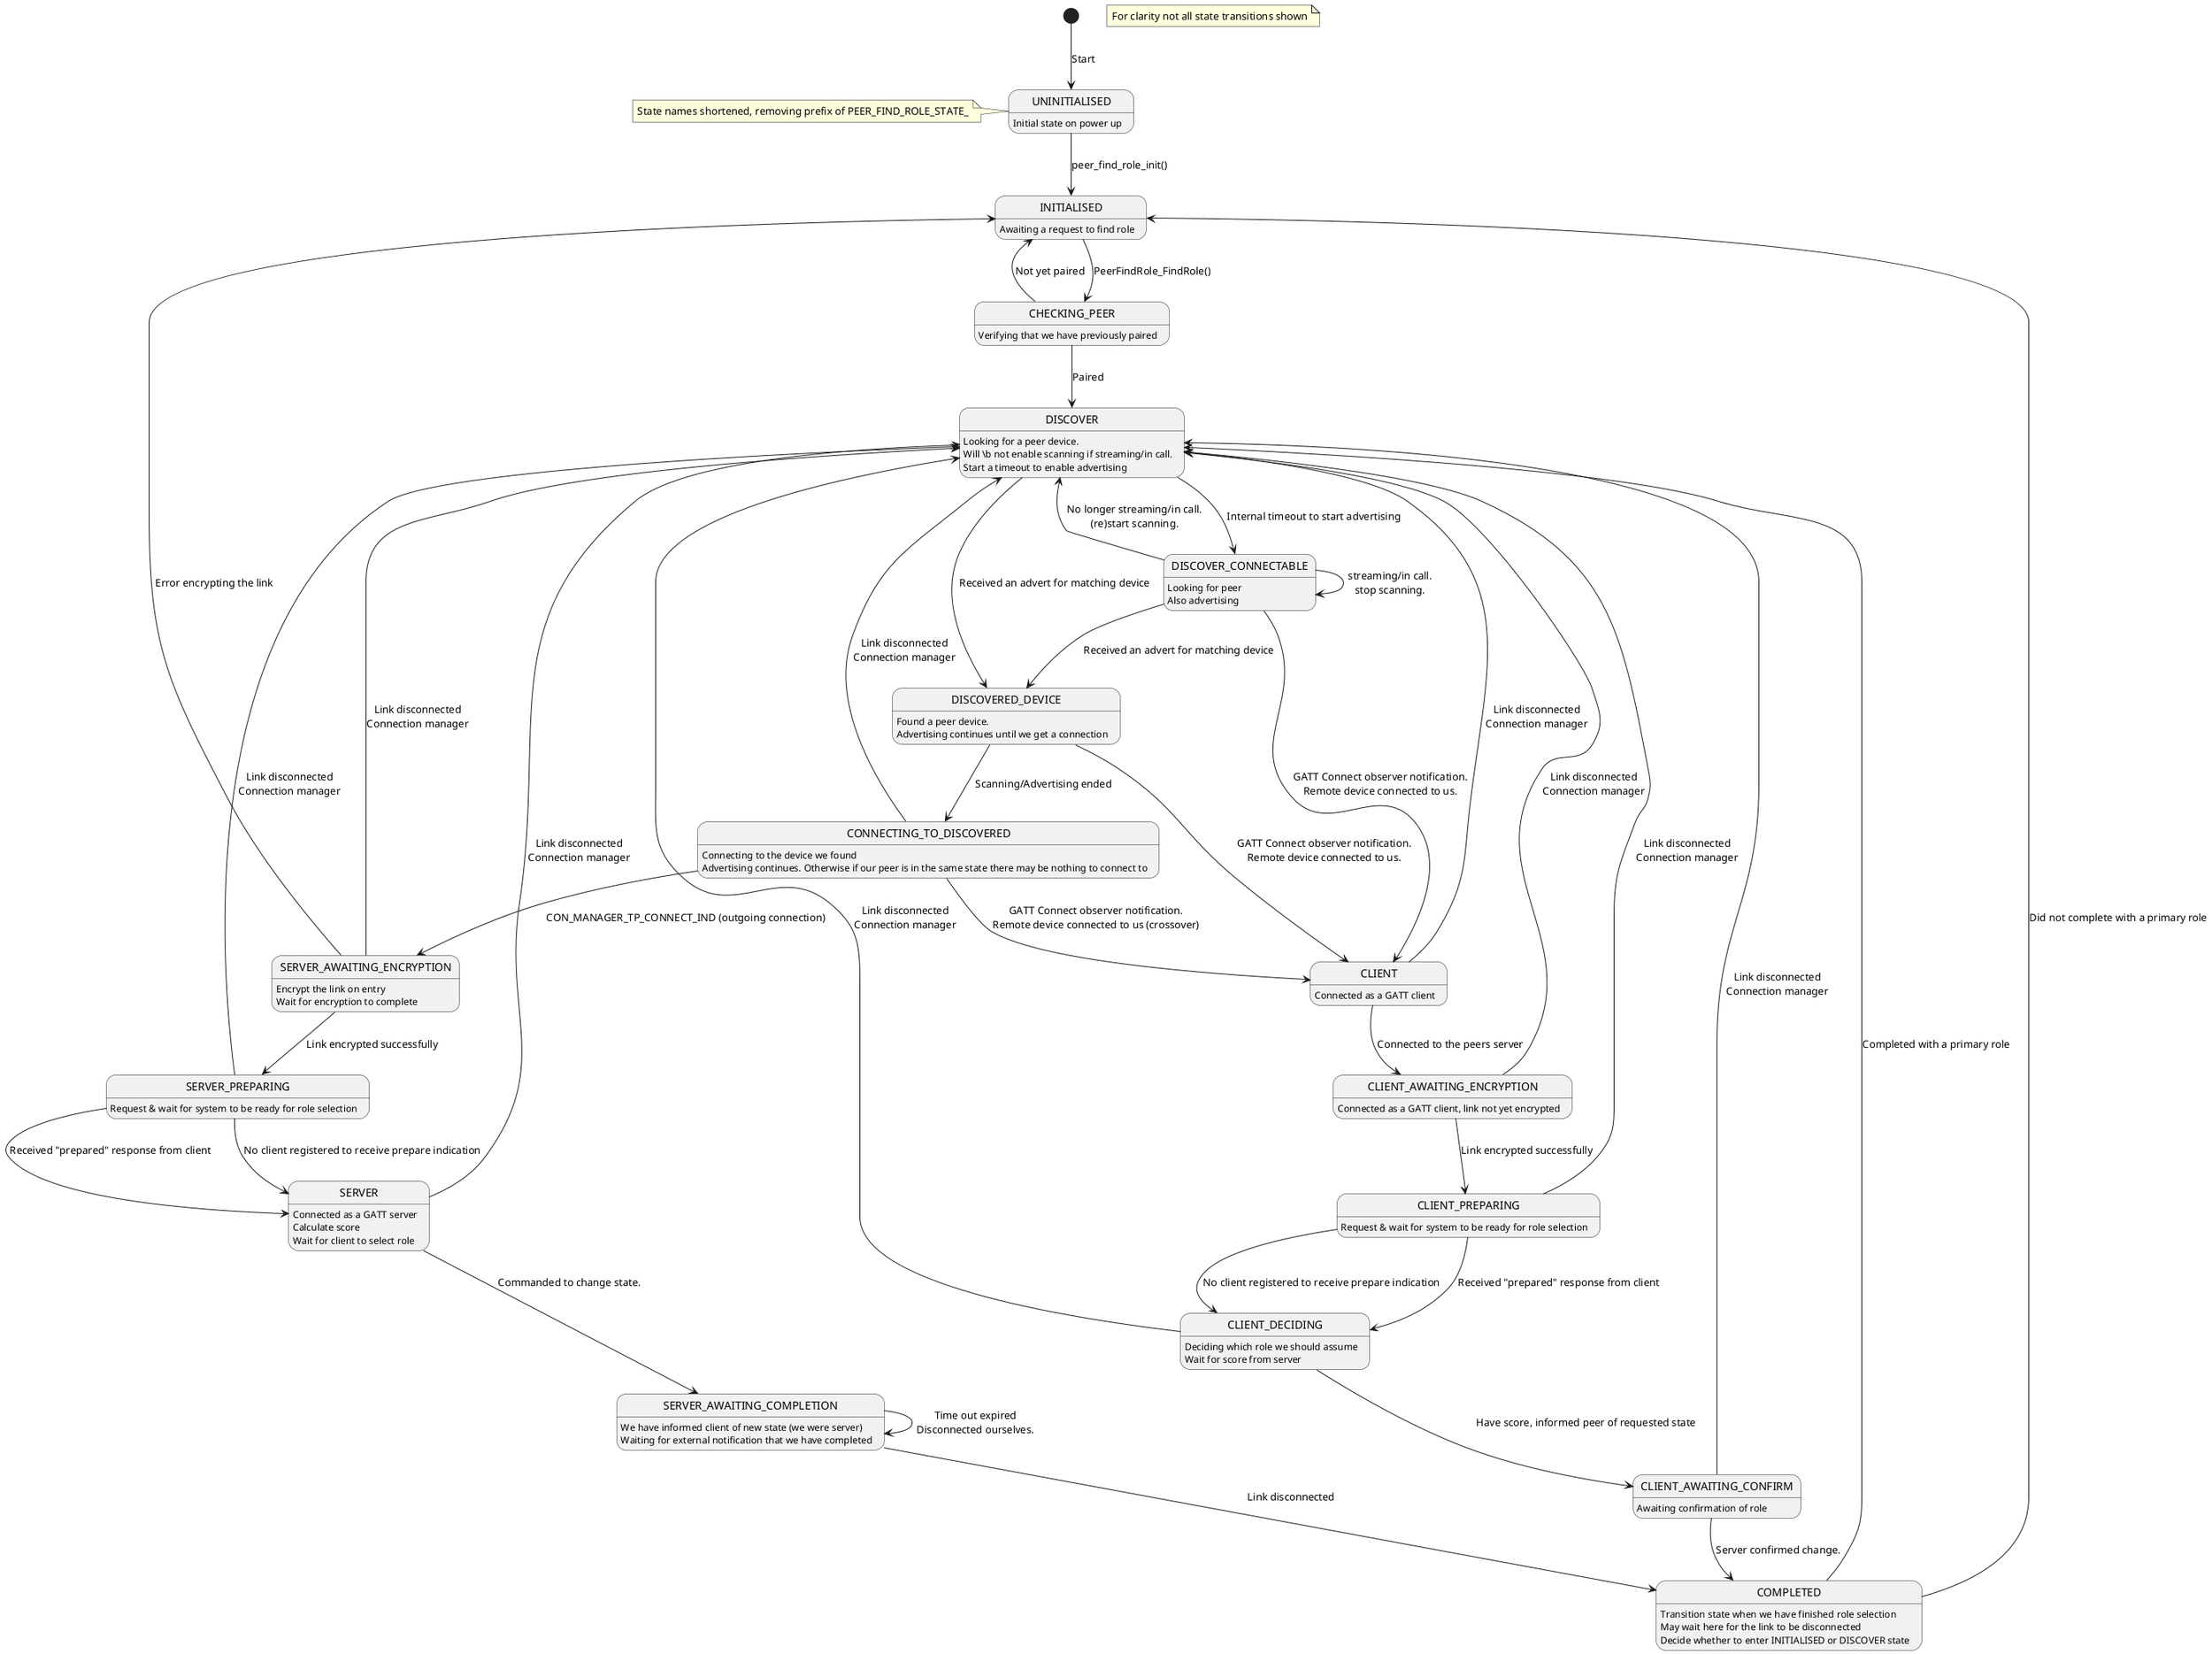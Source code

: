 @startuml


note "For clarity not all state transitions shown" as N1

[*] -down-> UNINITIALISED : Start
note left of UNINITIALISED : State names shortened, removing prefix of PEER_FIND_ROLE_STATE_

UNINITIALISED : Initial state on power up
UNINITIALISED --> INITIALISED : peer_find_role_init()

INITIALISED: Awaiting a request to find role
INITIALISED --> CHECKING_PEER : PeerFindRole_FindRole()

CHECKING_PEER: Verifying that we have previously paired
CHECKING_PEER --> INITIALISED : Not yet paired
CHECKING_PEER --> DISCOVER : Paired

DISCOVER: Looking for a peer device.\nWill \b not enable scanning if streaming/in call.
DISCOVER: Start a timeout to enable advertising
DISCOVER --> DISCOVER_CONNECTABLE : Internal timeout to start advertising
DISCOVER --> DISCOVERED_DEVICE : Received an advert for matching device

DISCOVER_CONNECTABLE : Looking for peer
DISCOVER_CONNECTABLE : Also advertising
DISCOVER_CONNECTABLE --> DISCOVERED_DEVICE : Received an advert for matching device
DISCOVER_CONNECTABLE --> CLIENT : GATT Connect observer notification.\nRemote device connected to us.
DISCOVER_CONNECTABLE --> DISCOVER : No longer streaming/in call.\n(re)start scanning.
DISCOVER_CONNECTABLE --> DISCOVER_CONNECTABLE : streaming/in call.\nstop scanning.

DISCOVERED_DEVICE: Found a peer device. 
DISCOVERED_DEVICE: Advertising continues until we get a connection
DISCOVERED_DEVICE --> CONNECTING_TO_DISCOVERED : Scanning/Advertising ended
DISCOVERED_DEVICE --> CLIENT : GATT Connect observer notification.\nRemote device connected to us.

CONNECTING_TO_DISCOVERED: Connecting to the device we found
CONNECTING_TO_DISCOVERED: Advertising continues. Otherwise if our peer is in the same state there may be nothing to connect to
CONNECTING_TO_DISCOVERED --> SERVER_AWAITING_ENCRYPTION : CON_MANAGER_TP_CONNECT_IND (outgoing connection)
CONNECTING_TO_DISCOVERED --> CLIENT : GATT Connect observer notification.\nRemote device connected to us (crossover)
CONNECTING_TO_DISCOVERED --> DISCOVER : Link disconnected\nConnection manager

CLIENT: Connected as a GATT client
CLIENT --> CLIENT_AWAITING_ENCRYPTION : Connected to the peers server
CLIENT --> DISCOVER : Link disconnected\nConnection manager

SERVER_AWAITING_ENCRYPTION : Encrypt the link on entry
SERVER_AWAITING_ENCRYPTION : Wait for encryption to complete
SERVER_AWAITING_ENCRYPTION --> SERVER_PREPARING : Link encrypted successfully
SERVER_AWAITING_ENCRYPTION --> DISCOVER : Link disconnected\nConnection manager
SERVER_AWAITING_ENCRYPTION --> INITIALISED : Error encrypting the link

SERVER_PREPARING : Request & wait for system to be ready for role selection
SERVER_PREPARING --> SERVER : Received "prepared" response from client
SERVER_PREPARING --> SERVER : No client registered to receive prepare indication
SERVER_PREPARING --> DISCOVER : Link disconnected\nConnection manager

SERVER : Connected as a GATT server
SERVER : Calculate score
SERVER : Wait for client to select role
SERVER --> SERVER_AWAITING_COMPLETION : Commanded to change state.
SERVER --> DISCOVER : Link disconnected\nConnection manager

CLIENT_AWAITING_ENCRYPTION : Connected as a GATT client, link not yet encrypted
CLIENT_AWAITING_ENCRYPTION --> CLIENT_PREPARING : Link encrypted successfully
CLIENT_AWAITING_ENCRYPTION --> DISCOVER : Link disconnected\nConnection manager

CLIENT_PREPARING : Request & wait for system to be ready for role selection
CLIENT_PREPARING --> CLIENT_DECIDING : Received "prepared" response from client
CLIENT_PREPARING --> CLIENT_DECIDING : No client registered to receive prepare indication
CLIENT_PREPARING --> DISCOVER : Link disconnected\nConnection manager

CLIENT_DECIDING : Deciding which role we should assume
CLIENT_DECIDING : Wait for score from server
CLIENT_DECIDING --> CLIENT_AWAITING_CONFIRM : Have score, informed peer of requested state
CLIENT_DECIDING --> DISCOVER : Link disconnected\nConnection manager

CLIENT_AWAITING_CONFIRM : Awaiting confirmation of role
CLIENT_AWAITING_CONFIRM --> COMPLETED : Server confirmed change.
CLIENT_AWAITING_CONFIRM --> DISCOVER : Link disconnected\nConnection manager

SERVER_AWAITING_COMPLETION : We have informed client of new state (we were server)
SERVER_AWAITING_COMPLETION : Waiting for external notification that we have completed
SERVER_AWAITING_COMPLETION --> COMPLETED : Link disconnected
SERVER_AWAITING_COMPLETION --> SERVER_AWAITING_COMPLETION : Time out expired\nDisconnected ourselves.

COMPLETED : Transition state when we have finished role selection
COMPLETED : May wait here for the link to be disconnected
COMPLETED : Decide whether to enter INITIALISED or DISCOVER state
COMPLETED --> INITIALISED : Did not complete with a primary role
COMPLETED --> DISCOVER : Completed with a primary role

@enduml
